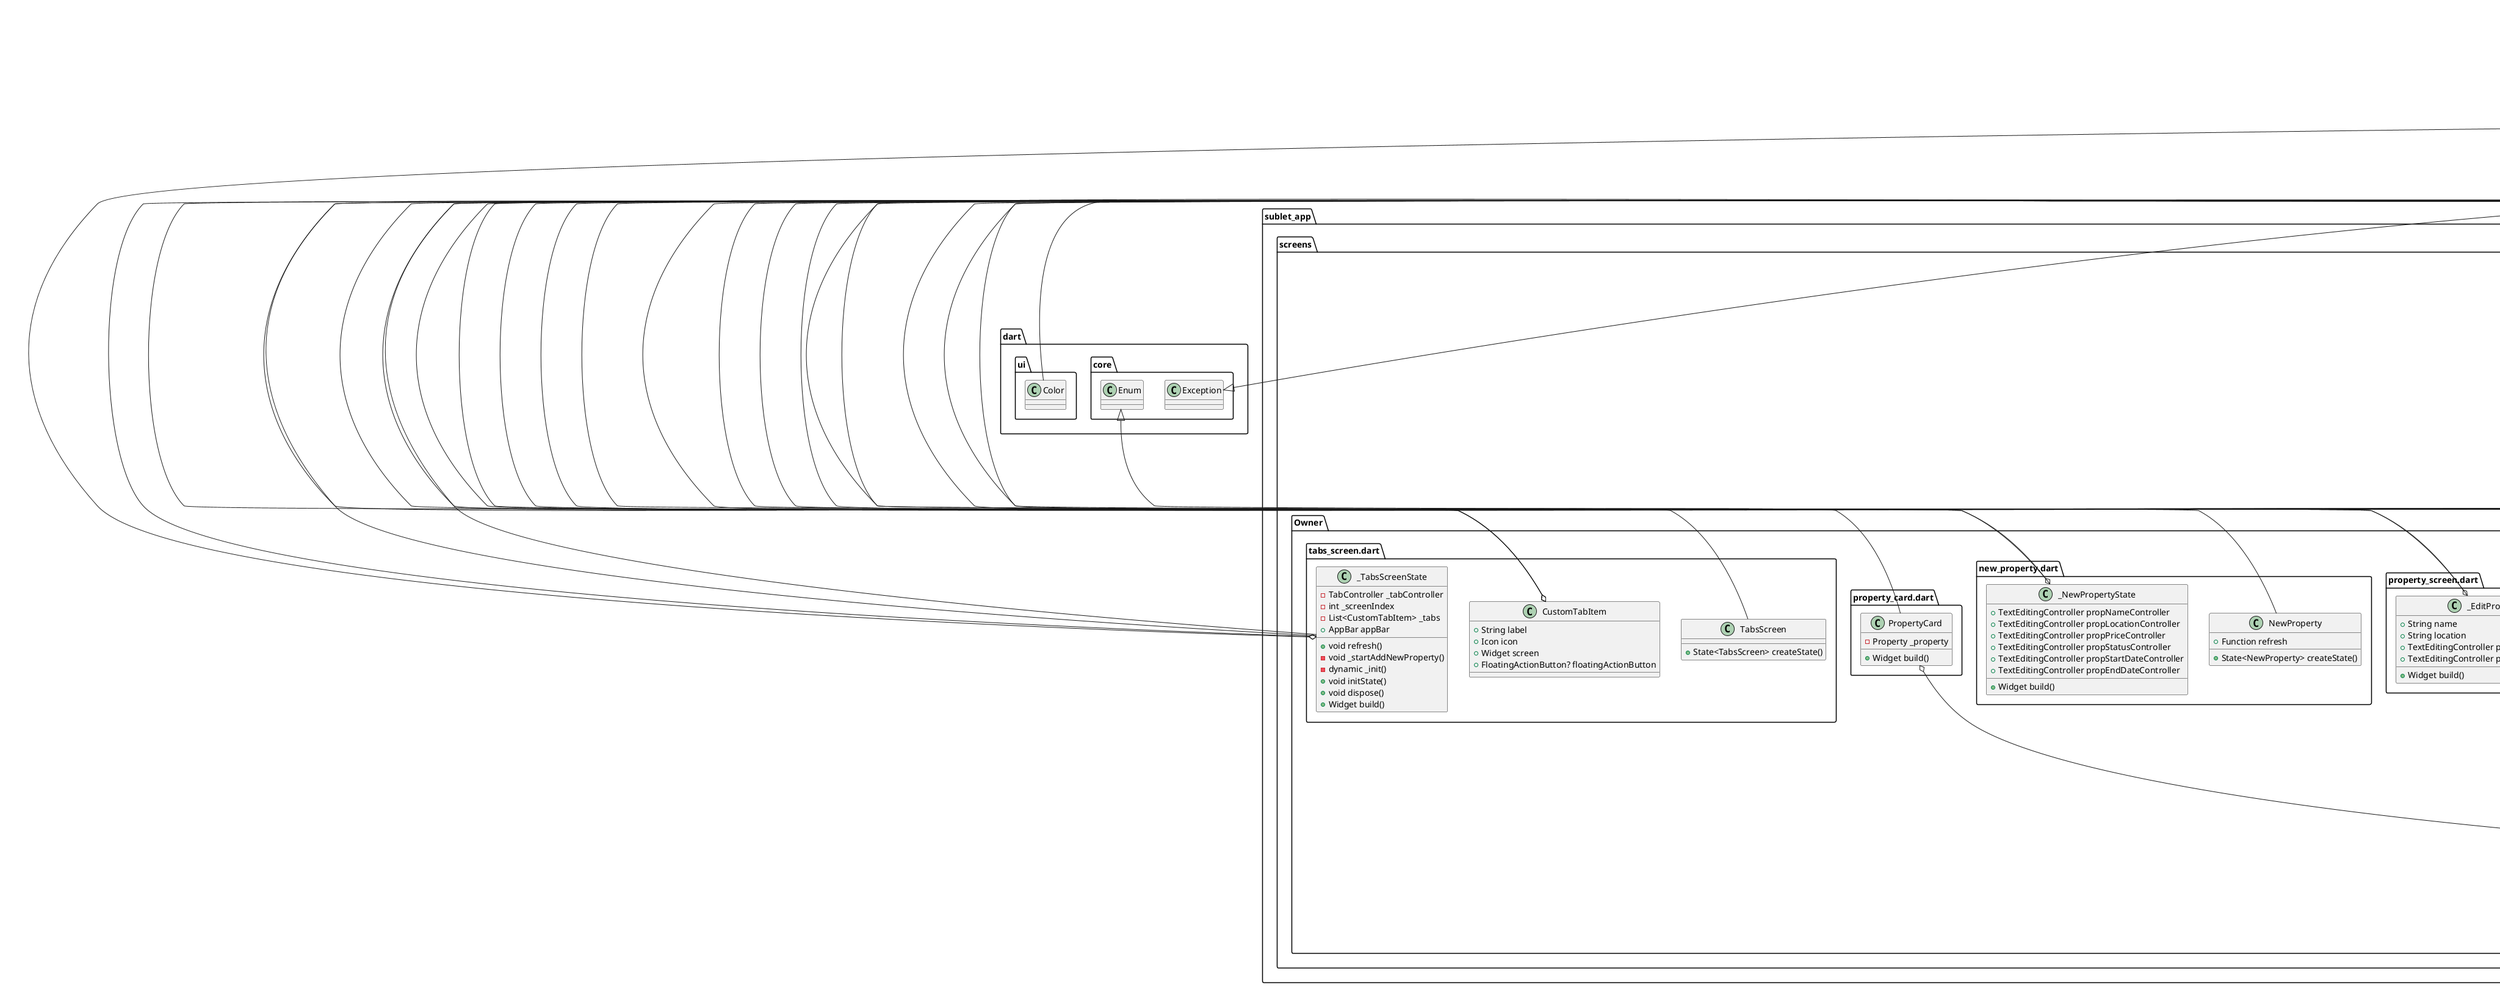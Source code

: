 @startuml
set namespaceSeparator ::

class "sublet_app::Firebase_functions.dart::Firebase_functions" {
  {static} +FirebaseFirestore db
  {static} +Future<bool> Upload_owner()
  {static} +Future<bool> owner_exists()
  {static} +Future<Owner_data> get_owner()
  {static} +Future<bool> Add_Property()
  {static} +Future<bool> Remove_Property()
  {static} +Future<bool> Upload_property()
  {static} +Future<bool> property_exists()
  {static} +Future<Property> get_property()
  {static} +Future<bool> Delete_property()
  {static} +Future<List<Property>> get_avail_properties()
  {static} +Future<List<Property>> get_properties_of_owner()
  {static} +Future<bool> Add_user()
  {static} +Future<String> get_user_type()
}

"sublet_app::Firebase_functions.dart::Firebase_functions" o-- "cloud_firestore::cloud_firestore.dart::FirebaseFirestore"

class "sublet_app::firebase_options.dart::DefaultFirebaseOptions" {
  {static} +FirebaseOptions android
  {static} +FirebaseOptions currentPlatform
}

"sublet_app::firebase_options.dart::DefaultFirebaseOptions" o-- "firebase_core_platform_interface::firebase_core_platform_interface.dart::FirebaseOptions"

class "sublet_app::main.dart::MyApp" {
  {static} +String property_id
  {static} +String uid
  {static} +String uType
  +Widget build()
}

"flutter::src::widgets::framework.dart::StatelessWidget" <|-- "sublet_app::main.dart::MyApp"

class "sublet_app::models::http_exception.dart::HttpException" {
  +String message
  +String toString()
}

"dart::core::Exception" <|-- "sublet_app::models::http_exception.dart::HttpException"

class "sublet_app::providers::auth.dart::Auth" {
  -String _token
  -DateTime? _expiryDate
  -String _userId
  +bool isAuth
  +String token
  -Future<String> _authentication()
  +Future<String> signup()
  +Future<String> login()
  +void logout()
}

"flutter::src::foundation::change_notifier.dart::ChangeNotifier" <|-- "sublet_app::providers::auth.dart::Auth"

class "sublet_app::screens::Authentication::LogIn.dart::LogIn" {
  +Widget build()
}

"flutter::src::widgets::framework.dart::StatelessWidget" <|-- "sublet_app::screens::Authentication::LogIn.dart::LogIn"

class "sublet_app::screens::Authentication::LogIn.dart::LoginForm" {
  +State<LoginForm> createState()
}

"flutter::src::widgets::framework.dart::StatefulWidget" <|-- "sublet_app::screens::Authentication::LogIn.dart::LoginForm"

class "sublet_app::screens::Authentication::LogIn.dart::_LoginFormState" {
  -GlobalKey<FormState> _formKey
  +Widget build()
  +void OnSubmit()
}

"sublet_app::screens::Authentication::LogIn.dart::_LoginFormState" o-- "flutter::src::widgets::framework.dart::GlobalKey<FormState>"
"flutter::src::widgets::framework.dart::State" <|-- "sublet_app::screens::Authentication::LogIn.dart::_LoginFormState"

class "sublet_app::screens::Authentication::Register.dart::Register" {
  +State<Register> createState()
}

"flutter::src::widgets::framework.dart::StatefulWidget" <|-- "sublet_app::screens::Authentication::Register.dart::Register"

class "sublet_app::screens::Authentication::Register.dart::_RegisterState" {
  +String title
  +TextEditingController emailController
  +TextEditingController nameController
  +TextEditingController passwordController
  +TextEditingController passwordVerifyController
  +TextEditingController authType
  +Widget build()
}

"sublet_app::screens::Authentication::Register.dart::_RegisterState" o-- "flutter::src::widgets::editable_text.dart::TextEditingController"
"flutter::src::widgets::framework.dart::State" <|-- "sublet_app::screens::Authentication::Register.dart::_RegisterState"

class "sublet_app::screens::chat_screen.dart::ChatScreen" {
  {static} -ChatScreen _singleton
  +Widget build()
}

"sublet_app::screens::chat_screen.dart::ChatScreen" o-- "sublet_app::screens::chat_screen.dart::ChatScreen"
"flutter::src::widgets::framework.dart::StatelessWidget" <|-- "sublet_app::screens::chat_screen.dart::ChatScreen"

class "sublet_app::screens::Home::home_page.dart::HomeScreen" {
  +State<HomeScreen> createState()
}

"flutter::src::widgets::framework.dart::StatefulWidget" <|-- "sublet_app::screens::Home::home_page.dart::HomeScreen"

class "sublet_app::screens::Home::home_page.dart::_HomeScreenState" {
  -GlobalKey<FormState> _formKey
  +Widget build()
}

"sublet_app::screens::Home::home_page.dart::_HomeScreenState" o-- "flutter::src::widgets::framework.dart::GlobalKey<FormState>"
"flutter::src::widgets::framework.dart::State" <|-- "sublet_app::screens::Home::home_page.dart::_HomeScreenState"

class "sublet_app::screens::Home::home_page.dart::AuthCard" {
  +State<AuthCard> createState()
}

"flutter::src::widgets::framework.dart::StatefulWidget" <|-- "sublet_app::screens::Home::home_page.dart::AuthCard"

class "sublet_app::screens::Home::home_page.dart::_AuthCardState" {
  -GlobalKey<FormState> _formKey
  +String type
  -AuthMode _authMode
  -Map<String, String> _authData
  -TextEditingController _userName
  -bool _isLoading
  -TextEditingController _passwordController
  -void _showErrorDiallog()
  -Future<void> _submit()
  -void _switchAuthMode()
  +Widget build()
}

"sublet_app::screens::Home::home_page.dart::_AuthCardState" o-- "flutter::src::widgets::framework.dart::GlobalKey<FormState>"
"sublet_app::screens::Home::home_page.dart::_AuthCardState" o-- "sublet_app::screens::Home::home_page.dart::AuthMode"
"sublet_app::screens::Home::home_page.dart::_AuthCardState" o-- "flutter::src::widgets::editable_text.dart::TextEditingController"
"flutter::src::widgets::framework.dart::State" <|-- "sublet_app::screens::Home::home_page.dart::_AuthCardState"

class "sublet_app::screens::Home::home_page.dart::AuthMode" {
  +int index
  {static} +List<AuthMode> values
  {static} +AuthMode Signup
  {static} +AuthMode Login
}

"sublet_app::screens::Home::home_page.dart::AuthMode" o-- "sublet_app::screens::Home::home_page.dart::AuthMode"
"dart::core::Enum" <|-- "sublet_app::screens::Home::home_page.dart::AuthMode"

class "sublet_app::screens::Owner::manage_customers.dart::ManageCustomers" {
  +State<ManageCustomers> createState()
}

"flutter::src::widgets::framework.dart::StatefulWidget" <|-- "sublet_app::screens::Owner::manage_customers.dart::ManageCustomers"

class "sublet_app::screens::Owner::manage_customers.dart::_ManageCustomersState" {
  +Widget build()
}

"flutter::src::widgets::framework.dart::State" <|-- "sublet_app::screens::Owner::manage_customers.dart::_ManageCustomersState"

class "sublet_app::screens::Owner::manage_properties.dart::ManageProperties" {
  +State<ManageProperties> createState()
}

"flutter::src::widgets::framework.dart::StatefulWidget" <|-- "sublet_app::screens::Owner::manage_properties.dart::ManageProperties"

class "sublet_app::screens::Owner::manage_properties.dart::_ManagePropertiesState" {
  -String _recently
  -String _occupied
  -String _unoccupied
  +Widget build()
}

"flutter::src::widgets::framework.dart::State" <|-- "sublet_app::screens::Owner::manage_properties.dart::_ManagePropertiesState"

class "sublet_app::screens::Owner::new_property.dart::NewProperty" {
  +Function refresh
  +State<NewProperty> createState()
}

"flutter::src::widgets::framework.dart::StatefulWidget" <|-- "sublet_app::screens::Owner::new_property.dart::NewProperty"

class "sublet_app::screens::Owner::new_property.dart::_NewPropertyState" {
  +TextEditingController propNameController
  +TextEditingController propLocationController
  +TextEditingController propPriceController
  +TextEditingController propStatusController
  +TextEditingController propStartDateController
  +TextEditingController propEndDateController
  +Widget build()
}

"sublet_app::screens::Owner::new_property.dart::_NewPropertyState" o-- "flutter::src::widgets::editable_text.dart::TextEditingController"
"flutter::src::widgets::framework.dart::State" <|-- "sublet_app::screens::Owner::new_property.dart::_NewPropertyState"

class "sublet_app::screens::Owner::Owner_data.dart::Owner_data" {
  +String id
  +String name
  +List<String>? plist
  +int joined_at
  +List<String> chat_id_list
  +void Add_Property()
  +void Remove_Property()
  +Map<String, dynamic> toJson()
}

class "sublet_app::screens::Owner::properties_list_categories.dart::PropertiesListCategories" {
  +State<PropertiesListCategories> createState()
}

"flutter::src::widgets::framework.dart::StatefulWidget" <|-- "sublet_app::screens::Owner::properties_list_categories.dart::PropertiesListCategories"

class "sublet_app::screens::Owner::properties_list_categories.dart::_PropertiesListCategoriesState" {
  -Future<List<Property>> _properties
  +List<Property> plist
  +Future<Null> u
  +void onPropertyCardPress()
  +void initState()
  +void update_plist()
  +Widget build()
}

"flutter::src::widgets::framework.dart::State" <|-- "sublet_app::screens::Owner::properties_list_categories.dart::_PropertiesListCategoriesState"

class "sublet_app::screens::Owner::property.dart::Property" {
  +String? id
  +String owner_id
  +String name
  +String location
  +DateTime? dateAdded
  +DateTime? fromdate
  +DateTime? tilldate
  +bool? occupied
  +int? price
  +String? description
  +void assign_id()
  +Map<String, dynamic> toJson()
}

class "sublet_app::screens::Owner::property_card.dart::PropertyCard" {
  -Property _property
  +Widget build()
}

"sublet_app::screens::Owner::property_card.dart::PropertyCard" o-- "sublet_app::screens::Owner::property.dart::Property"
"flutter::src::widgets::framework.dart::StatelessWidget" <|-- "sublet_app::screens::Owner::property_card.dart::PropertyCard"

class "sublet_app::screens::Owner::property_screen.dart::PropertyScreen" {
  -void _startEditProperty()
  +Widget build()
}

"flutter::src::widgets::framework.dart::StatelessWidget" <|-- "sublet_app::screens::Owner::property_screen.dart::PropertyScreen"

class "sublet_app::screens::Owner::property_screen.dart::EditProperty" {
  -Property _property
  +State<EditProperty> createState()
}

"sublet_app::screens::Owner::property_screen.dart::EditProperty" o-- "sublet_app::screens::Owner::property.dart::Property"
"flutter::src::widgets::framework.dart::StatefulWidget" <|-- "sublet_app::screens::Owner::property_screen.dart::EditProperty"

class "sublet_app::screens::Owner::property_screen.dart::_EditPropertyState" {
  +String name
  +String location
  +TextEditingController propNameController
  +TextEditingController propLocationController
  +Widget build()
}

"sublet_app::screens::Owner::property_screen.dart::_EditPropertyState" o-- "flutter::src::widgets::editable_text.dart::TextEditingController"
"flutter::src::widgets::framework.dart::State" <|-- "sublet_app::screens::Owner::property_screen.dart::_EditPropertyState"

class "sublet_app::screens::Owner::tabs_screen.dart::TabsScreen" {
  +State<TabsScreen> createState()
}

"flutter::src::widgets::framework.dart::StatefulWidget" <|-- "sublet_app::screens::Owner::tabs_screen.dart::TabsScreen"

class "sublet_app::screens::Owner::tabs_screen.dart::_TabsScreenState" {
  -TabController _tabController
  -int _screenIndex
  -List<CustomTabItem> _tabs
  +AppBar appBar
  +void refresh()
  -void _startAddNewProperty()
  -dynamic _init()
  +void initState()
  +void dispose()
  +Widget build()
}

"sublet_app::screens::Owner::tabs_screen.dart::_TabsScreenState" o-- "flutter::src::material::tab_controller.dart::TabController"
"sublet_app::screens::Owner::tabs_screen.dart::_TabsScreenState" o-- "flutter::src::material::app_bar.dart::AppBar"
"flutter::src::widgets::framework.dart::State" <|-- "sublet_app::screens::Owner::tabs_screen.dart::_TabsScreenState"
"flutter::src::widgets::ticker_provider.dart::SingleTickerProviderStateMixin" <|-- "sublet_app::screens::Owner::tabs_screen.dart::_TabsScreenState"

class "sublet_app::screens::Owner::tabs_screen.dart::CustomTabItem" {
  +String label
  +Icon icon
  +Widget screen
  +FloatingActionButton? floatingActionButton
}

"sublet_app::screens::Owner::tabs_screen.dart::CustomTabItem" o-- "flutter::src::widgets::icon.dart::Icon"
"sublet_app::screens::Owner::tabs_screen.dart::CustomTabItem" o-- "flutter::src::widgets::framework.dart::Widget"
"sublet_app::screens::Owner::tabs_screen.dart::CustomTabItem" o-- "flutter::src::material::floating_action_button.dart::FloatingActionButton"

class "sublet_app::screens::Renter::Asset_Page.dart::Asset_Page" {
  +State<Asset_Page> createState()
}

"flutter::src::widgets::framework.dart::StatefulWidget" <|-- "sublet_app::screens::Renter::Asset_Page.dart::Asset_Page"

class "sublet_app::screens::Renter::Asset_Page.dart::_Asset_PageState" {
  +Color contact_color
  +Property property
  +Future<Owner_data> fut_owner
  +Owner_data owner
  +void get_owner_data()
  +void initState()
  +Widget build()
}

"sublet_app::screens::Renter::Asset_Page.dart::_Asset_PageState" o-- "dart::ui::Color"
"sublet_app::screens::Renter::Asset_Page.dart::_Asset_PageState" o-- "sublet_app::screens::Owner::property.dart::Property"
"sublet_app::screens::Renter::Asset_Page.dart::_Asset_PageState" o-- "sublet_app::screens::Owner::Owner_data.dart::Owner_data"
"flutter::src::widgets::framework.dart::State" <|-- "sublet_app::screens::Renter::Asset_Page.dart::_Asset_PageState"

class "sublet_app::screens::Renter::Renter_Screen.dart::Renter_Screen" {
  +State<Renter_Screen> createState()
}

"flutter::src::widgets::framework.dart::StatefulWidget" <|-- "sublet_app::screens::Renter::Renter_Screen.dart::Renter_Screen"

class "sublet_app::screens::Renter::Renter_Screen.dart::_Renter_ScreenState" {
  +String uname
  +Widget build()
}

"flutter::src::widgets::framework.dart::State" <|-- "sublet_app::screens::Renter::Renter_Screen.dart::_Renter_ScreenState"

class "sublet_app::screens::Renter::Renter_Screen.dart::Assetlist" {
  +State<Assetlist> createState()
}

"flutter::src::widgets::framework.dart::StatefulWidget" <|-- "sublet_app::screens::Renter::Renter_Screen.dart::Assetlist"

class "sublet_app::screens::Renter::Renter_Screen.dart::_AssetlistState" {
  +Future<List<Property>> list
  +List<Property> plist
  +int list_length
  +List<Card> cards
  +void get_avail_properties()
  +void initState()
  +Widget build()
  +void onPress()
}

"flutter::src::widgets::framework.dart::State" <|-- "sublet_app::screens::Renter::Renter_Screen.dart::_AssetlistState"

class "sublet_app::screens::Renter::renter_tab_screen.dart::RenterTabsScreen" {
  +State<RenterTabsScreen> createState()
}

"flutter::src::widgets::framework.dart::StatefulWidget" <|-- "sublet_app::screens::Renter::renter_tab_screen.dart::RenterTabsScreen"

class "sublet_app::screens::Renter::renter_tab_screen.dart::_RenterTabsScreenState" {
  -TabController _tabController
  -int _screenIndex
  -List<CustomTabItem> _tabs
  +AppBar appBar
  +void refresh()
  -void _startAddNewProperty()
  -dynamic _init()
  +void initState()
  +void dispose()
  +Widget build()
}

"sublet_app::screens::Renter::renter_tab_screen.dart::_RenterTabsScreenState" o-- "flutter::src::material::tab_controller.dart::TabController"
"sublet_app::screens::Renter::renter_tab_screen.dart::_RenterTabsScreenState" o-- "flutter::src::material::app_bar.dart::AppBar"
"flutter::src::widgets::framework.dart::State" <|-- "sublet_app::screens::Renter::renter_tab_screen.dart::_RenterTabsScreenState"
"flutter::src::widgets::ticker_provider.dart::SingleTickerProviderStateMixin" <|-- "sublet_app::screens::Renter::renter_tab_screen.dart::_RenterTabsScreenState"

class "sublet_app::screens::Renter::renter_tab_screen.dart::CustomTabItem" {
  +String label
  +Icon icon
  +Widget screen
  +FloatingActionButton? floatingActionButton
}

"sublet_app::screens::Renter::renter_tab_screen.dart::CustomTabItem" o-- "flutter::src::widgets::icon.dart::Icon"
"sublet_app::screens::Renter::renter_tab_screen.dart::CustomTabItem" o-- "flutter::src::widgets::framework.dart::Widget"
"sublet_app::screens::Renter::renter_tab_screen.dart::CustomTabItem" o-- "flutter::src::material::floating_action_button.dart::FloatingActionButton"

class "sublet_app::widgets::app_drawer.dart::AppDrawer" {
  +Widget build()
}

"flutter::src::widgets::framework.dart::StatelessWidget" <|-- "sublet_app::widgets::app_drawer.dart::AppDrawer"

class "sublet_app::widgets::chat::messages.dart::Messages" {
  +Widget build()
}

"flutter::src::widgets::framework.dart::StatelessWidget" <|-- "sublet_app::widgets::chat::messages.dart::Messages"

class "sublet_app::widgets::chat::message_bubble.dart::MessageBubble" {
  +Key key
  +String message
  +bool isMe
  +Widget build()
}

"sublet_app::widgets::chat::message_bubble.dart::MessageBubble" o-- "flutter::src::foundation::key.dart::Key"
"flutter::src::widgets::framework.dart::StatelessWidget" <|-- "sublet_app::widgets::chat::message_bubble.dart::MessageBubble"

class "sublet_app::widgets::chat::new_message.dart::NewMessage" {
  +State<NewMessage> createState()
}

"flutter::src::widgets::framework.dart::StatefulWidget" <|-- "sublet_app::widgets::chat::new_message.dart::NewMessage"

class "sublet_app::widgets::chat::new_message.dart::_NewMessageState" {
  -String _entryMessage
  -TextEditingController _controller
  -void _sendMessage()
  +Widget build()
}

"sublet_app::widgets::chat::new_message.dart::_NewMessageState" o-- "flutter::src::widgets::editable_text.dart::TextEditingController"
"flutter::src::widgets::framework.dart::State" <|-- "sublet_app::widgets::chat::new_message.dart::_NewMessageState"


@enduml